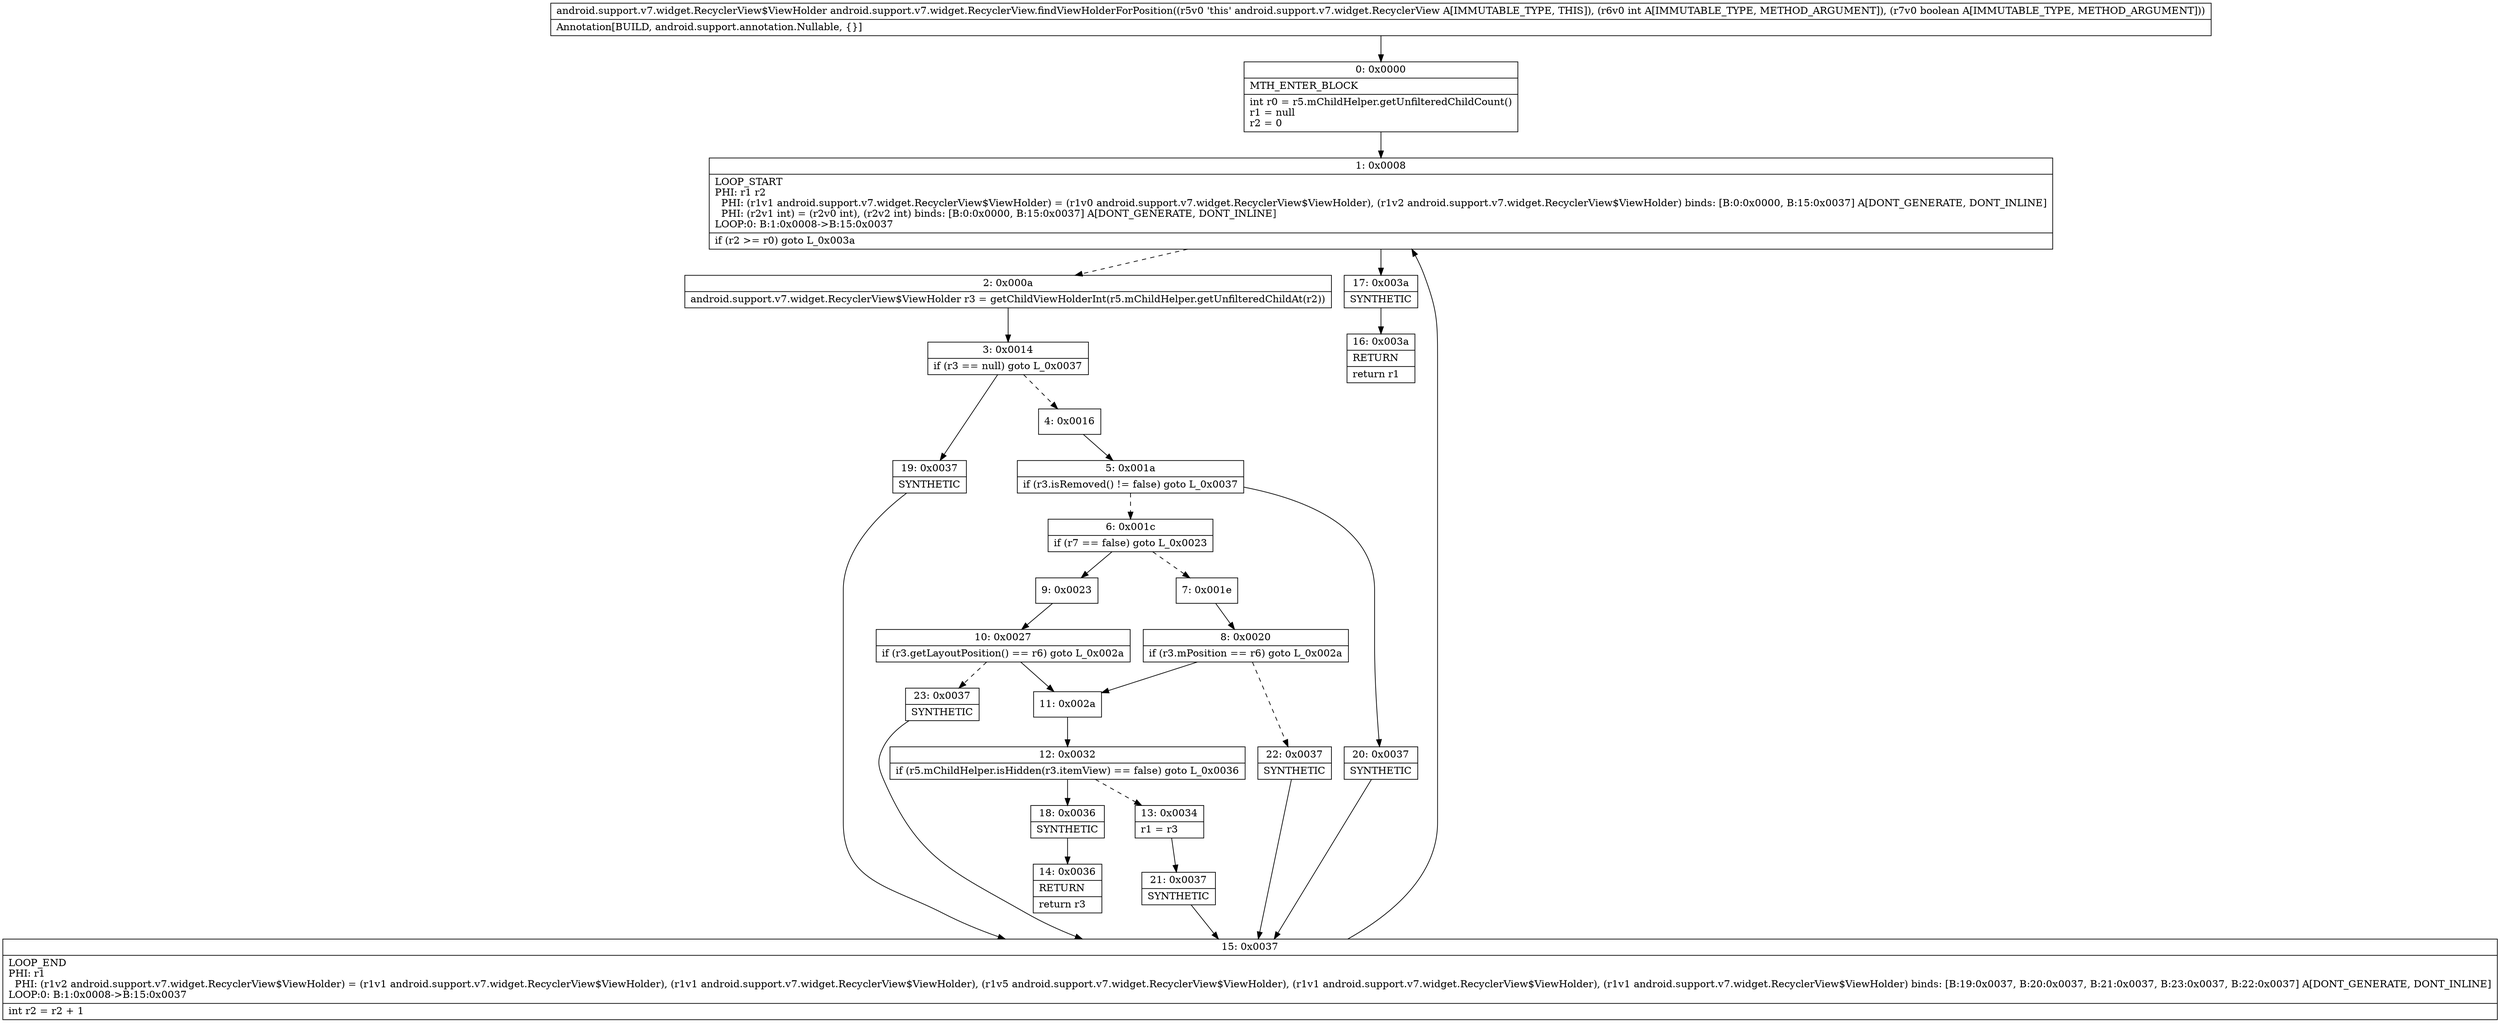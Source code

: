 digraph "CFG forandroid.support.v7.widget.RecyclerView.findViewHolderForPosition(IZ)Landroid\/support\/v7\/widget\/RecyclerView$ViewHolder;" {
Node_0 [shape=record,label="{0\:\ 0x0000|MTH_ENTER_BLOCK\l|int r0 = r5.mChildHelper.getUnfilteredChildCount()\lr1 = null\lr2 = 0\l}"];
Node_1 [shape=record,label="{1\:\ 0x0008|LOOP_START\lPHI: r1 r2 \l  PHI: (r1v1 android.support.v7.widget.RecyclerView$ViewHolder) = (r1v0 android.support.v7.widget.RecyclerView$ViewHolder), (r1v2 android.support.v7.widget.RecyclerView$ViewHolder) binds: [B:0:0x0000, B:15:0x0037] A[DONT_GENERATE, DONT_INLINE]\l  PHI: (r2v1 int) = (r2v0 int), (r2v2 int) binds: [B:0:0x0000, B:15:0x0037] A[DONT_GENERATE, DONT_INLINE]\lLOOP:0: B:1:0x0008\-\>B:15:0x0037\l|if (r2 \>= r0) goto L_0x003a\l}"];
Node_2 [shape=record,label="{2\:\ 0x000a|android.support.v7.widget.RecyclerView$ViewHolder r3 = getChildViewHolderInt(r5.mChildHelper.getUnfilteredChildAt(r2))\l}"];
Node_3 [shape=record,label="{3\:\ 0x0014|if (r3 == null) goto L_0x0037\l}"];
Node_4 [shape=record,label="{4\:\ 0x0016}"];
Node_5 [shape=record,label="{5\:\ 0x001a|if (r3.isRemoved() != false) goto L_0x0037\l}"];
Node_6 [shape=record,label="{6\:\ 0x001c|if (r7 == false) goto L_0x0023\l}"];
Node_7 [shape=record,label="{7\:\ 0x001e}"];
Node_8 [shape=record,label="{8\:\ 0x0020|if (r3.mPosition == r6) goto L_0x002a\l}"];
Node_9 [shape=record,label="{9\:\ 0x0023}"];
Node_10 [shape=record,label="{10\:\ 0x0027|if (r3.getLayoutPosition() == r6) goto L_0x002a\l}"];
Node_11 [shape=record,label="{11\:\ 0x002a}"];
Node_12 [shape=record,label="{12\:\ 0x0032|if (r5.mChildHelper.isHidden(r3.itemView) == false) goto L_0x0036\l}"];
Node_13 [shape=record,label="{13\:\ 0x0034|r1 = r3\l}"];
Node_14 [shape=record,label="{14\:\ 0x0036|RETURN\l|return r3\l}"];
Node_15 [shape=record,label="{15\:\ 0x0037|LOOP_END\lPHI: r1 \l  PHI: (r1v2 android.support.v7.widget.RecyclerView$ViewHolder) = (r1v1 android.support.v7.widget.RecyclerView$ViewHolder), (r1v1 android.support.v7.widget.RecyclerView$ViewHolder), (r1v5 android.support.v7.widget.RecyclerView$ViewHolder), (r1v1 android.support.v7.widget.RecyclerView$ViewHolder), (r1v1 android.support.v7.widget.RecyclerView$ViewHolder) binds: [B:19:0x0037, B:20:0x0037, B:21:0x0037, B:23:0x0037, B:22:0x0037] A[DONT_GENERATE, DONT_INLINE]\lLOOP:0: B:1:0x0008\-\>B:15:0x0037\l|int r2 = r2 + 1\l}"];
Node_16 [shape=record,label="{16\:\ 0x003a|RETURN\l|return r1\l}"];
Node_17 [shape=record,label="{17\:\ 0x003a|SYNTHETIC\l}"];
Node_18 [shape=record,label="{18\:\ 0x0036|SYNTHETIC\l}"];
Node_19 [shape=record,label="{19\:\ 0x0037|SYNTHETIC\l}"];
Node_20 [shape=record,label="{20\:\ 0x0037|SYNTHETIC\l}"];
Node_21 [shape=record,label="{21\:\ 0x0037|SYNTHETIC\l}"];
Node_22 [shape=record,label="{22\:\ 0x0037|SYNTHETIC\l}"];
Node_23 [shape=record,label="{23\:\ 0x0037|SYNTHETIC\l}"];
MethodNode[shape=record,label="{android.support.v7.widget.RecyclerView$ViewHolder android.support.v7.widget.RecyclerView.findViewHolderForPosition((r5v0 'this' android.support.v7.widget.RecyclerView A[IMMUTABLE_TYPE, THIS]), (r6v0 int A[IMMUTABLE_TYPE, METHOD_ARGUMENT]), (r7v0 boolean A[IMMUTABLE_TYPE, METHOD_ARGUMENT]))  | Annotation[BUILD, android.support.annotation.Nullable, \{\}]\l}"];
MethodNode -> Node_0;
Node_0 -> Node_1;
Node_1 -> Node_2[style=dashed];
Node_1 -> Node_17;
Node_2 -> Node_3;
Node_3 -> Node_4[style=dashed];
Node_3 -> Node_19;
Node_4 -> Node_5;
Node_5 -> Node_6[style=dashed];
Node_5 -> Node_20;
Node_6 -> Node_7[style=dashed];
Node_6 -> Node_9;
Node_7 -> Node_8;
Node_8 -> Node_11;
Node_8 -> Node_22[style=dashed];
Node_9 -> Node_10;
Node_10 -> Node_11;
Node_10 -> Node_23[style=dashed];
Node_11 -> Node_12;
Node_12 -> Node_13[style=dashed];
Node_12 -> Node_18;
Node_13 -> Node_21;
Node_15 -> Node_1;
Node_17 -> Node_16;
Node_18 -> Node_14;
Node_19 -> Node_15;
Node_20 -> Node_15;
Node_21 -> Node_15;
Node_22 -> Node_15;
Node_23 -> Node_15;
}

